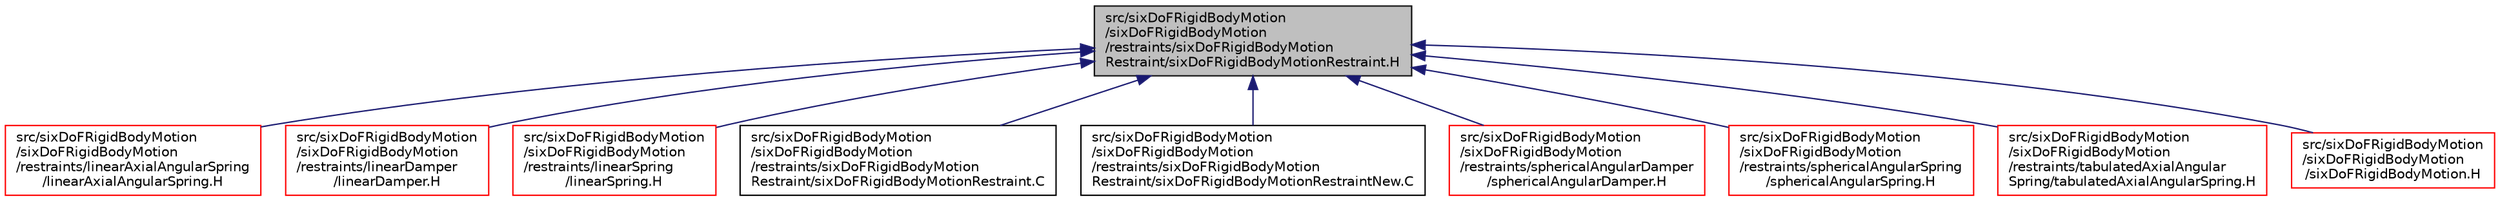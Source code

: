digraph "src/sixDoFRigidBodyMotion/sixDoFRigidBodyMotion/restraints/sixDoFRigidBodyMotionRestraint/sixDoFRigidBodyMotionRestraint.H"
{
  bgcolor="transparent";
  edge [fontname="Helvetica",fontsize="10",labelfontname="Helvetica",labelfontsize="10"];
  node [fontname="Helvetica",fontsize="10",shape=record];
  Node177 [label="src/sixDoFRigidBodyMotion\l/sixDoFRigidBodyMotion\l/restraints/sixDoFRigidBodyMotion\lRestraint/sixDoFRigidBodyMotionRestraint.H",height=0.2,width=0.4,color="black", fillcolor="grey75", style="filled", fontcolor="black"];
  Node177 -> Node178 [dir="back",color="midnightblue",fontsize="10",style="solid",fontname="Helvetica"];
  Node178 [label="src/sixDoFRigidBodyMotion\l/sixDoFRigidBodyMotion\l/restraints/linearAxialAngularSpring\l/linearAxialAngularSpring.H",height=0.2,width=0.4,color="red",URL="$a41978.html"];
  Node177 -> Node180 [dir="back",color="midnightblue",fontsize="10",style="solid",fontname="Helvetica"];
  Node180 [label="src/sixDoFRigidBodyMotion\l/sixDoFRigidBodyMotion\l/restraints/linearDamper\l/linearDamper.H",height=0.2,width=0.4,color="red",URL="$a41990.html"];
  Node177 -> Node182 [dir="back",color="midnightblue",fontsize="10",style="solid",fontname="Helvetica"];
  Node182 [label="src/sixDoFRigidBodyMotion\l/sixDoFRigidBodyMotion\l/restraints/linearSpring\l/linearSpring.H",height=0.2,width=0.4,color="red",URL="$a42002.html"];
  Node177 -> Node184 [dir="back",color="midnightblue",fontsize="10",style="solid",fontname="Helvetica"];
  Node184 [label="src/sixDoFRigidBodyMotion\l/sixDoFRigidBodyMotion\l/restraints/sixDoFRigidBodyMotion\lRestraint/sixDoFRigidBodyMotionRestraint.C",height=0.2,width=0.4,color="black",URL="$a15296.html"];
  Node177 -> Node185 [dir="back",color="midnightblue",fontsize="10",style="solid",fontname="Helvetica"];
  Node185 [label="src/sixDoFRigidBodyMotion\l/sixDoFRigidBodyMotion\l/restraints/sixDoFRigidBodyMotion\lRestraint/sixDoFRigidBodyMotionRestraintNew.C",height=0.2,width=0.4,color="black",URL="$a15302.html"];
  Node177 -> Node186 [dir="back",color="midnightblue",fontsize="10",style="solid",fontname="Helvetica"];
  Node186 [label="src/sixDoFRigidBodyMotion\l/sixDoFRigidBodyMotion\l/restraints/sphericalAngularDamper\l/sphericalAngularDamper.H",height=0.2,width=0.4,color="red",URL="$a42014.html"];
  Node177 -> Node188 [dir="back",color="midnightblue",fontsize="10",style="solid",fontname="Helvetica"];
  Node188 [label="src/sixDoFRigidBodyMotion\l/sixDoFRigidBodyMotion\l/restraints/sphericalAngularSpring\l/sphericalAngularSpring.H",height=0.2,width=0.4,color="red",URL="$a15308.html"];
  Node177 -> Node190 [dir="back",color="midnightblue",fontsize="10",style="solid",fontname="Helvetica"];
  Node190 [label="src/sixDoFRigidBodyMotion\l/sixDoFRigidBodyMotion\l/restraints/tabulatedAxialAngular\lSpring/tabulatedAxialAngularSpring.H",height=0.2,width=0.4,color="red",URL="$a15314.html"];
  Node177 -> Node192 [dir="back",color="midnightblue",fontsize="10",style="solid",fontname="Helvetica"];
  Node192 [label="src/sixDoFRigidBodyMotion\l/sixDoFRigidBodyMotion\l/sixDoFRigidBodyMotion.H",height=0.2,width=0.4,color="red",URL="$a15320.html"];
}
